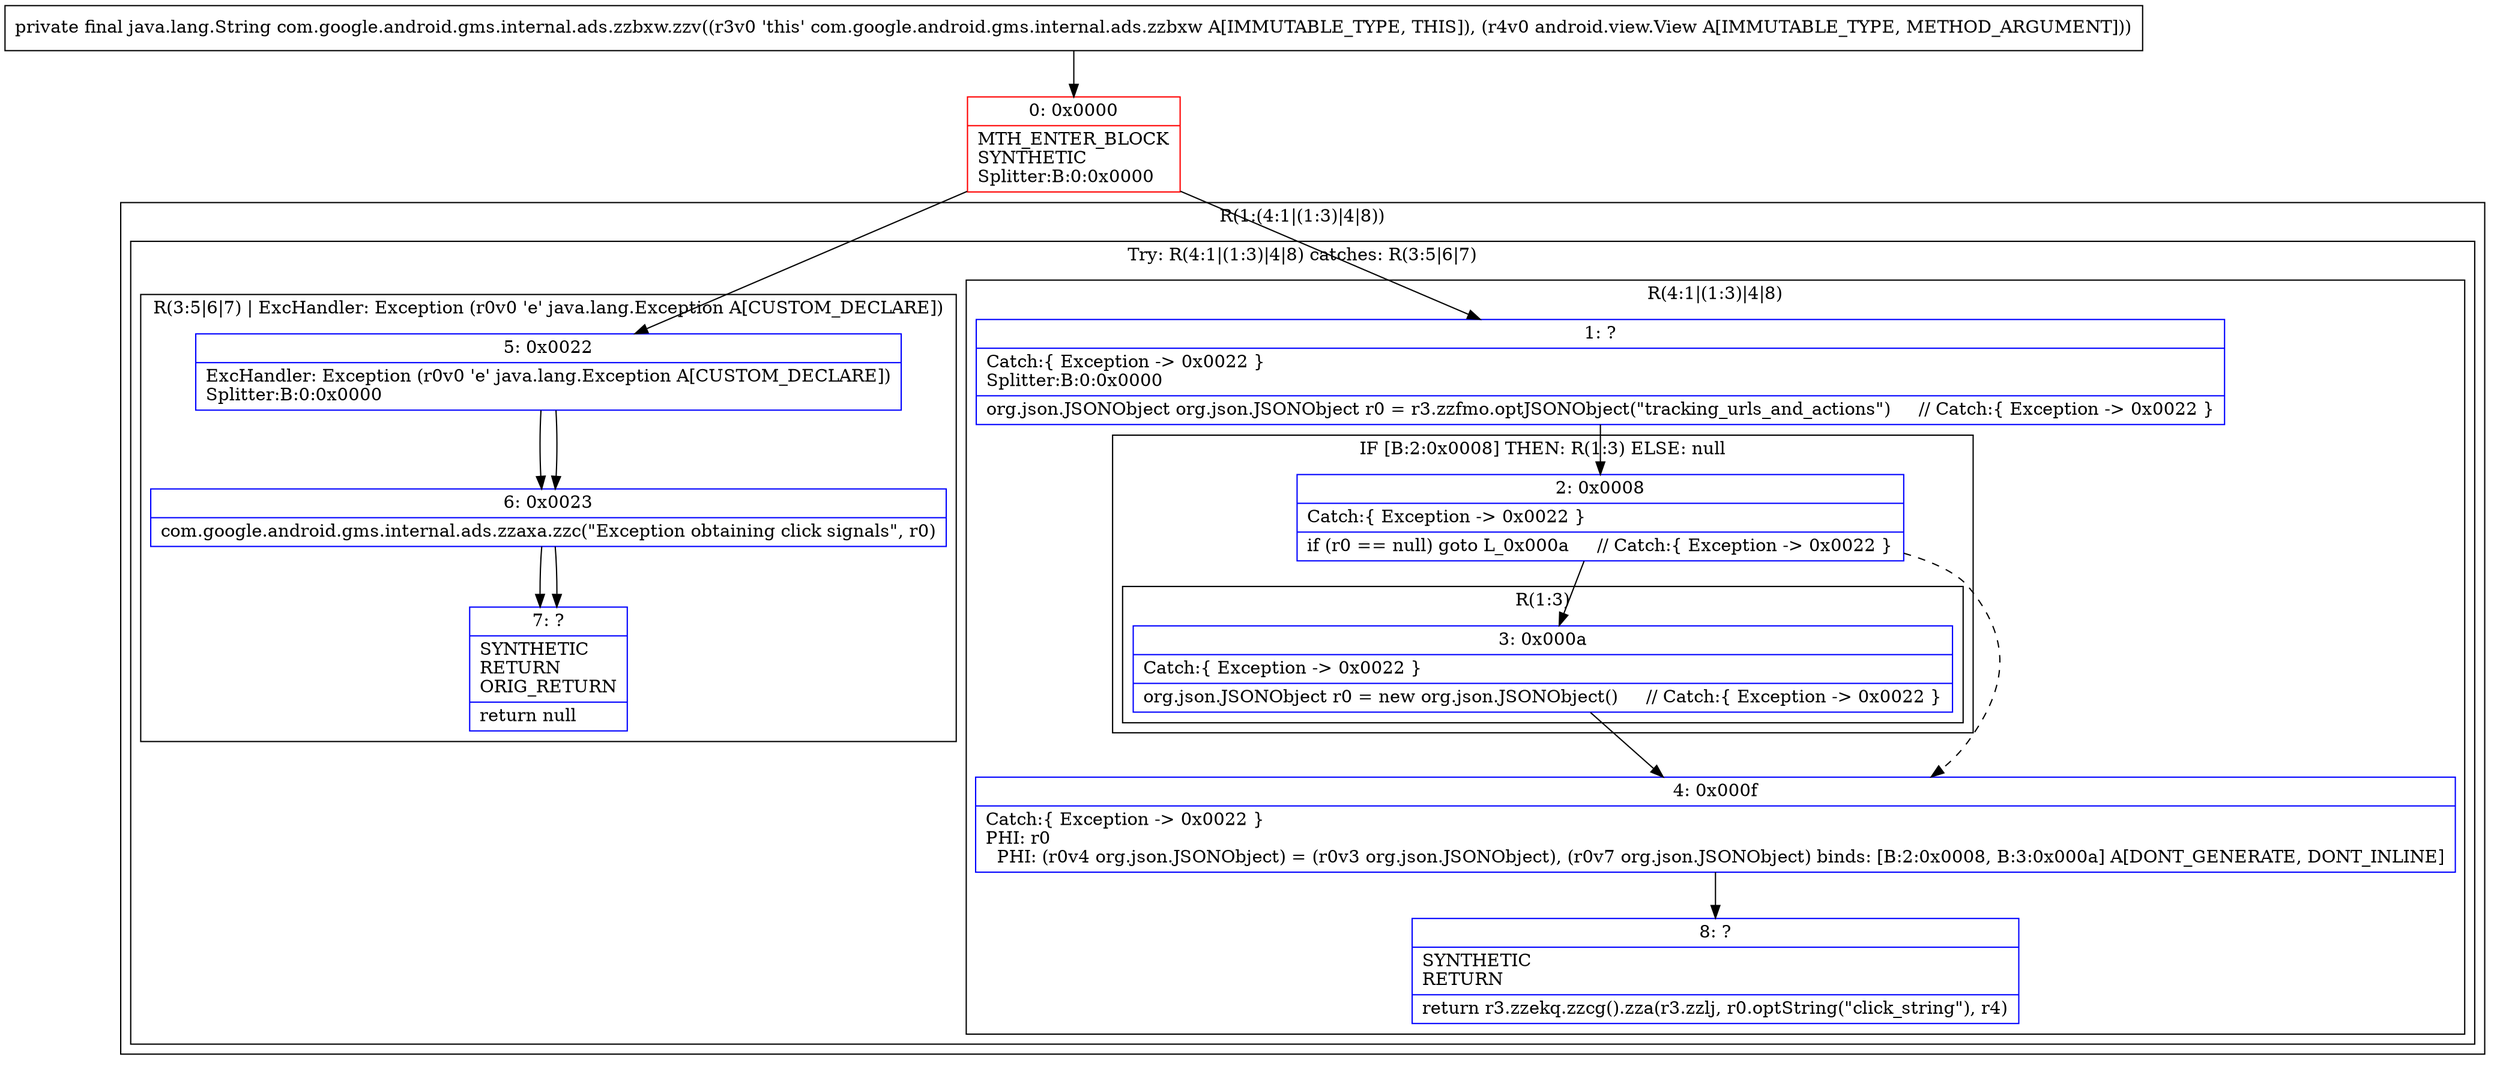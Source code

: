 digraph "CFG forcom.google.android.gms.internal.ads.zzbxw.zzv(Landroid\/view\/View;)Ljava\/lang\/String;" {
subgraph cluster_Region_1139870364 {
label = "R(1:(4:1|(1:3)|4|8))";
node [shape=record,color=blue];
subgraph cluster_TryCatchRegion_1197685913 {
label = "Try: R(4:1|(1:3)|4|8) catches: R(3:5|6|7)";
node [shape=record,color=blue];
subgraph cluster_Region_675258444 {
label = "R(4:1|(1:3)|4|8)";
node [shape=record,color=blue];
Node_1 [shape=record,label="{1\:\ ?|Catch:\{ Exception \-\> 0x0022 \}\lSplitter:B:0:0x0000\l|org.json.JSONObject org.json.JSONObject r0 = r3.zzfmo.optJSONObject(\"tracking_urls_and_actions\")     \/\/ Catch:\{ Exception \-\> 0x0022 \}\l}"];
subgraph cluster_IfRegion_1463749507 {
label = "IF [B:2:0x0008] THEN: R(1:3) ELSE: null";
node [shape=record,color=blue];
Node_2 [shape=record,label="{2\:\ 0x0008|Catch:\{ Exception \-\> 0x0022 \}\l|if (r0 == null) goto L_0x000a     \/\/ Catch:\{ Exception \-\> 0x0022 \}\l}"];
subgraph cluster_Region_1745721378 {
label = "R(1:3)";
node [shape=record,color=blue];
Node_3 [shape=record,label="{3\:\ 0x000a|Catch:\{ Exception \-\> 0x0022 \}\l|org.json.JSONObject r0 = new org.json.JSONObject()     \/\/ Catch:\{ Exception \-\> 0x0022 \}\l}"];
}
}
Node_4 [shape=record,label="{4\:\ 0x000f|Catch:\{ Exception \-\> 0x0022 \}\lPHI: r0 \l  PHI: (r0v4 org.json.JSONObject) = (r0v3 org.json.JSONObject), (r0v7 org.json.JSONObject) binds: [B:2:0x0008, B:3:0x000a] A[DONT_GENERATE, DONT_INLINE]\l}"];
Node_8 [shape=record,label="{8\:\ ?|SYNTHETIC\lRETURN\l|return r3.zzekq.zzcg().zza(r3.zzlj, r0.optString(\"click_string\"), r4)\l}"];
}
subgraph cluster_Region_1497277938 {
label = "R(3:5|6|7) | ExcHandler: Exception (r0v0 'e' java.lang.Exception A[CUSTOM_DECLARE])\l";
node [shape=record,color=blue];
Node_5 [shape=record,label="{5\:\ 0x0022|ExcHandler: Exception (r0v0 'e' java.lang.Exception A[CUSTOM_DECLARE])\lSplitter:B:0:0x0000\l}"];
Node_6 [shape=record,label="{6\:\ 0x0023|com.google.android.gms.internal.ads.zzaxa.zzc(\"Exception obtaining click signals\", r0)\l}"];
Node_7 [shape=record,label="{7\:\ ?|SYNTHETIC\lRETURN\lORIG_RETURN\l|return null\l}"];
}
}
}
subgraph cluster_Region_1497277938 {
label = "R(3:5|6|7) | ExcHandler: Exception (r0v0 'e' java.lang.Exception A[CUSTOM_DECLARE])\l";
node [shape=record,color=blue];
Node_5 [shape=record,label="{5\:\ 0x0022|ExcHandler: Exception (r0v0 'e' java.lang.Exception A[CUSTOM_DECLARE])\lSplitter:B:0:0x0000\l}"];
Node_6 [shape=record,label="{6\:\ 0x0023|com.google.android.gms.internal.ads.zzaxa.zzc(\"Exception obtaining click signals\", r0)\l}"];
Node_7 [shape=record,label="{7\:\ ?|SYNTHETIC\lRETURN\lORIG_RETURN\l|return null\l}"];
}
Node_0 [shape=record,color=red,label="{0\:\ 0x0000|MTH_ENTER_BLOCK\lSYNTHETIC\lSplitter:B:0:0x0000\l}"];
MethodNode[shape=record,label="{private final java.lang.String com.google.android.gms.internal.ads.zzbxw.zzv((r3v0 'this' com.google.android.gms.internal.ads.zzbxw A[IMMUTABLE_TYPE, THIS]), (r4v0 android.view.View A[IMMUTABLE_TYPE, METHOD_ARGUMENT])) }"];
MethodNode -> Node_0;
Node_1 -> Node_2;
Node_2 -> Node_3;
Node_2 -> Node_4[style=dashed];
Node_3 -> Node_4;
Node_4 -> Node_8;
Node_5 -> Node_6;
Node_6 -> Node_7;
Node_5 -> Node_6;
Node_6 -> Node_7;
Node_0 -> Node_1;
Node_0 -> Node_5;
}


